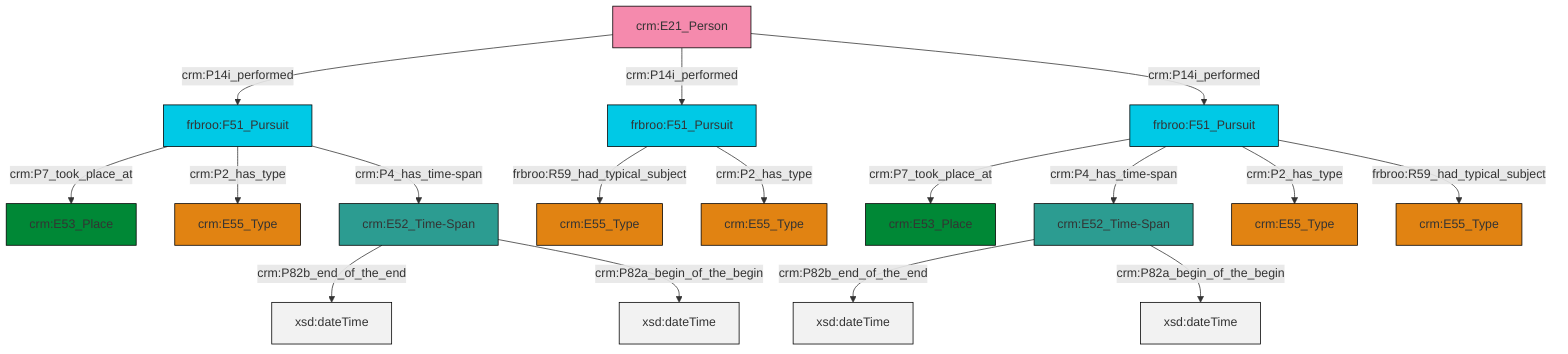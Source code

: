 graph TD
classDef Literal fill:#f2f2f2,stroke:#000000;
classDef CRM_Entity fill:#FFFFFF,stroke:#000000;
classDef Temporal_Entity fill:#00C9E6, stroke:#000000;
classDef Type fill:#E18312, stroke:#000000;
classDef Time-Span fill:#2C9C91, stroke:#000000;
classDef Appellation fill:#FFEB7F, stroke:#000000;
classDef Place fill:#008836, stroke:#000000;
classDef Persistent_Item fill:#B266B2, stroke:#000000;
classDef Conceptual_Object fill:#FFD700, stroke:#000000;
classDef Physical_Thing fill:#D2B48C, stroke:#000000;
classDef Actor fill:#f58aad, stroke:#000000;
classDef PC_Classes fill:#4ce600, stroke:#000000;
classDef Multi fill:#cccccc,stroke:#000000;

0["frbroo:F51_Pursuit"]:::Temporal_Entity -->|crm:P7_took_place_at| 1["crm:E53_Place"]:::Place
0["frbroo:F51_Pursuit"]:::Temporal_Entity -->|crm:P2_has_type| 8["crm:E55_Type"]:::Type
9["crm:E21_Person"]:::Actor -->|crm:P14i_performed| 0["frbroo:F51_Pursuit"]:::Temporal_Entity
11["crm:E52_Time-Span"]:::Time-Span -->|crm:P82b_end_of_the_end| 12[xsd:dateTime]:::Literal
6["frbroo:F51_Pursuit"]:::Temporal_Entity -->|crm:P7_took_place_at| 17["crm:E53_Place"]:::Place
6["frbroo:F51_Pursuit"]:::Temporal_Entity -->|crm:P4_has_time-span| 11["crm:E52_Time-Span"]:::Time-Span
9["crm:E21_Person"]:::Actor -->|crm:P14i_performed| 20["frbroo:F51_Pursuit"]:::Temporal_Entity
20["frbroo:F51_Pursuit"]:::Temporal_Entity -->|frbroo:R59_had_typical_subject| 2["crm:E55_Type"]:::Type
6["frbroo:F51_Pursuit"]:::Temporal_Entity -->|crm:P2_has_type| 15["crm:E55_Type"]:::Type
9["crm:E21_Person"]:::Actor -->|crm:P14i_performed| 6["frbroo:F51_Pursuit"]:::Temporal_Entity
0["frbroo:F51_Pursuit"]:::Temporal_Entity -->|crm:P4_has_time-span| 13["crm:E52_Time-Span"]:::Time-Span
20["frbroo:F51_Pursuit"]:::Temporal_Entity -->|crm:P2_has_type| 4["crm:E55_Type"]:::Type
6["frbroo:F51_Pursuit"]:::Temporal_Entity -->|frbroo:R59_had_typical_subject| 18["crm:E55_Type"]:::Type
11["crm:E52_Time-Span"]:::Time-Span -->|crm:P82a_begin_of_the_begin| 27[xsd:dateTime]:::Literal
13["crm:E52_Time-Span"]:::Time-Span -->|crm:P82b_end_of_the_end| 28[xsd:dateTime]:::Literal
13["crm:E52_Time-Span"]:::Time-Span -->|crm:P82a_begin_of_the_begin| 30[xsd:dateTime]:::Literal